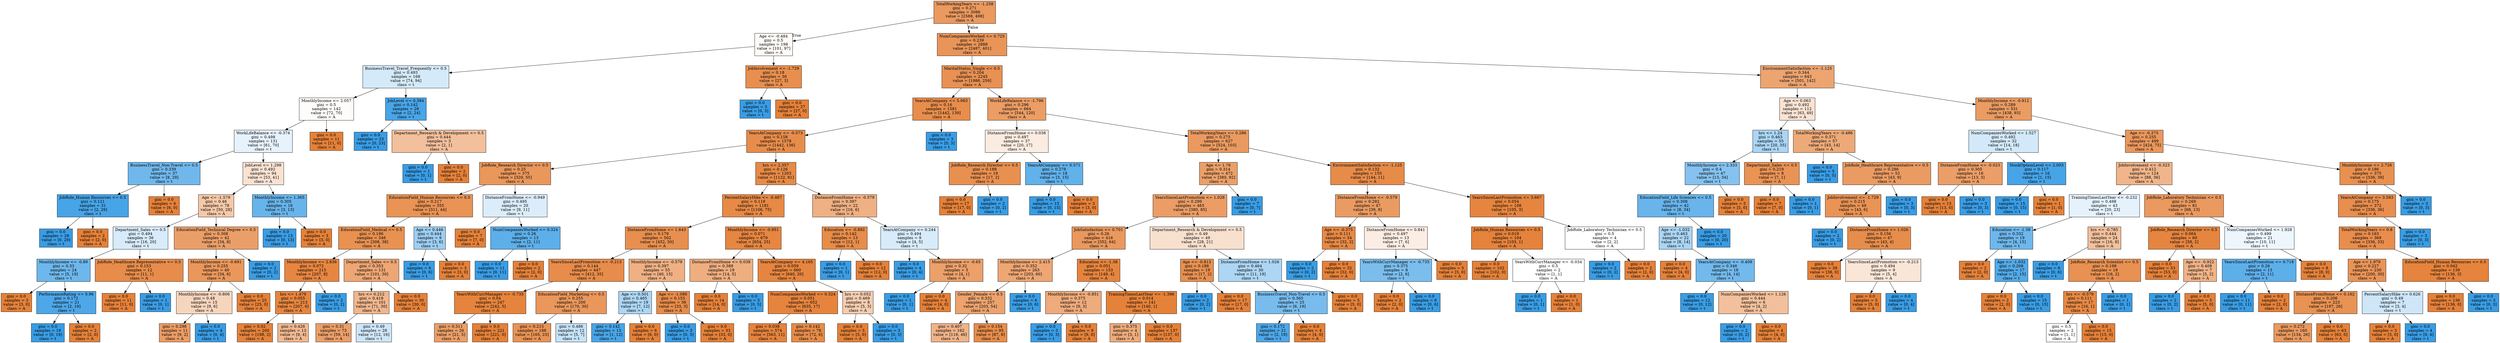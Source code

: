 digraph Tree {
node [shape=box, style="filled", color="black"] ;
0 [label="TotalWorkingYears <= -1.258\ngini = 0.271\nsamples = 3086\nvalue = [2588, 498]\nclass = A", fillcolor="#ea995f"] ;
1 [label="Age <= -0.484\ngini = 0.5\nsamples = 198\nvalue = [101, 97]\nclass = A", fillcolor="#fefaf7"] ;
0 -> 1 [labeldistance=2.5, labelangle=45, headlabel="True"] ;
2 [label="BusinessTravel_Travel_Frequently <= 0.5\ngini = 0.493\nsamples = 168\nvalue = [74, 94]\nclass = t", fillcolor="#d5eaf9"] ;
1 -> 2 ;
3 [label="MonthlyIncome <= 2.057\ngini = 0.5\nsamples = 142\nvalue = [72, 70]\nclass = A", fillcolor="#fefcfa"] ;
2 -> 3 ;
4 [label="WorkLifeBalance <= -0.374\ngini = 0.498\nsamples = 131\nvalue = [61, 70]\nclass = t", fillcolor="#e6f2fc"] ;
3 -> 4 ;
5 [label="BusinessTravel_Non-Travel <= 0.5\ngini = 0.339\nsamples = 37\nvalue = [8, 29]\nclass = t", fillcolor="#70b8ec"] ;
4 -> 5 ;
6 [label="JobRole_Human Resources <= 0.5\ngini = 0.121\nsamples = 31\nvalue = [2, 29]\nclass = t", fillcolor="#47a4e7"] ;
5 -> 6 ;
7 [label="gini = 0.0\nsamples = 29\nvalue = [0, 29]\nclass = t", fillcolor="#399de5"] ;
6 -> 7 ;
8 [label="gini = 0.0\nsamples = 2\nvalue = [2, 0]\nclass = A", fillcolor="#e58139"] ;
6 -> 8 ;
9 [label="gini = 0.0\nsamples = 6\nvalue = [6, 0]\nclass = A", fillcolor="#e58139"] ;
5 -> 9 ;
10 [label="JobLevel <= 1.298\ngini = 0.492\nsamples = 94\nvalue = [53, 41]\nclass = A", fillcolor="#f9e2d2"] ;
4 -> 10 ;
11 [label="Age <= -1.579\ngini = 0.46\nsamples = 78\nvalue = [50, 28]\nclass = A", fillcolor="#f4c8a8"] ;
10 -> 11 ;
12 [label="Department_Sales <= 0.5\ngini = 0.494\nsamples = 36\nvalue = [16, 20]\nclass = t", fillcolor="#d7ebfa"] ;
11 -> 12 ;
13 [label="MonthlyIncome <= -0.89\ngini = 0.33\nsamples = 24\nvalue = [5, 19]\nclass = t", fillcolor="#6db7ec"] ;
12 -> 13 ;
14 [label="gini = 0.0\nsamples = 3\nvalue = [3, 0]\nclass = A", fillcolor="#e58139"] ;
13 -> 14 ;
15 [label="PerformanceRating <= 0.96\ngini = 0.172\nsamples = 21\nvalue = [2, 19]\nclass = t", fillcolor="#4ea7e8"] ;
13 -> 15 ;
16 [label="gini = 0.0\nsamples = 19\nvalue = [0, 19]\nclass = t", fillcolor="#399de5"] ;
15 -> 16 ;
17 [label="gini = 0.0\nsamples = 2\nvalue = [2, 0]\nclass = A", fillcolor="#e58139"] ;
15 -> 17 ;
18 [label="JobRole_Healthcare Representative <= 0.5\ngini = 0.153\nsamples = 12\nvalue = [11, 1]\nclass = A", fillcolor="#e78c4b"] ;
12 -> 18 ;
19 [label="gini = 0.0\nsamples = 11\nvalue = [11, 0]\nclass = A", fillcolor="#e58139"] ;
18 -> 19 ;
20 [label="gini = 0.0\nsamples = 1\nvalue = [0, 1]\nclass = t", fillcolor="#399de5"] ;
18 -> 20 ;
21 [label="EducationField_Technical Degree <= 0.5\ngini = 0.308\nsamples = 42\nvalue = [34, 8]\nclass = A", fillcolor="#eb9f68"] ;
11 -> 21 ;
22 [label="MonthlyIncome <= -0.691\ngini = 0.255\nsamples = 40\nvalue = [34, 6]\nclass = A", fillcolor="#ea975c"] ;
21 -> 22 ;
23 [label="MonthlyIncome <= -0.806\ngini = 0.48\nsamples = 15\nvalue = [9, 6]\nclass = A", fillcolor="#f6d5bd"] ;
22 -> 23 ;
24 [label="gini = 0.298\nsamples = 11\nvalue = [9, 2]\nclass = A", fillcolor="#eb9d65"] ;
23 -> 24 ;
25 [label="gini = 0.0\nsamples = 4\nvalue = [0, 4]\nclass = t", fillcolor="#399de5"] ;
23 -> 25 ;
26 [label="gini = 0.0\nsamples = 25\nvalue = [25, 0]\nclass = A", fillcolor="#e58139"] ;
22 -> 26 ;
27 [label="gini = 0.0\nsamples = 2\nvalue = [0, 2]\nclass = t", fillcolor="#399de5"] ;
21 -> 27 ;
28 [label="MonthlyIncome <= 1.365\ngini = 0.305\nsamples = 16\nvalue = [3, 13]\nclass = t", fillcolor="#67b4eb"] ;
10 -> 28 ;
29 [label="gini = 0.0\nsamples = 13\nvalue = [0, 13]\nclass = t", fillcolor="#399de5"] ;
28 -> 29 ;
30 [label="gini = 0.0\nsamples = 3\nvalue = [3, 0]\nclass = A", fillcolor="#e58139"] ;
28 -> 30 ;
31 [label="gini = 0.0\nsamples = 11\nvalue = [11, 0]\nclass = A", fillcolor="#e58139"] ;
3 -> 31 ;
32 [label="JobLevel <= 0.394\ngini = 0.142\nsamples = 26\nvalue = [2, 24]\nclass = t", fillcolor="#49a5e7"] ;
2 -> 32 ;
33 [label="gini = 0.0\nsamples = 23\nvalue = [0, 23]\nclass = t", fillcolor="#399de5"] ;
32 -> 33 ;
34 [label="Department_Research & Development <= 0.5\ngini = 0.444\nsamples = 3\nvalue = [2, 1]\nclass = A", fillcolor="#f2c09c"] ;
32 -> 34 ;
35 [label="gini = 0.0\nsamples = 1\nvalue = [0, 1]\nclass = t", fillcolor="#399de5"] ;
34 -> 35 ;
36 [label="gini = 0.0\nsamples = 2\nvalue = [2, 0]\nclass = A", fillcolor="#e58139"] ;
34 -> 36 ;
37 [label="JobInvolvement <= -1.729\ngini = 0.18\nsamples = 30\nvalue = [27, 3]\nclass = A", fillcolor="#e88f4f"] ;
1 -> 37 ;
38 [label="gini = 0.0\nsamples = 3\nvalue = [0, 3]\nclass = t", fillcolor="#399de5"] ;
37 -> 38 ;
39 [label="gini = 0.0\nsamples = 27\nvalue = [27, 0]\nclass = A", fillcolor="#e58139"] ;
37 -> 39 ;
40 [label="NumCompaniesWorked <= 0.725\ngini = 0.239\nsamples = 2888\nvalue = [2487, 401]\nclass = A", fillcolor="#e99559"] ;
0 -> 40 [labeldistance=2.5, labelangle=-45, headlabel="False"] ;
41 [label="MaritalStatus_Single <= 0.5\ngini = 0.204\nsamples = 2245\nvalue = [1986, 259]\nclass = A", fillcolor="#e89153"] ;
40 -> 41 ;
42 [label="YearsAtCompany <= 5.063\ngini = 0.16\nsamples = 1581\nvalue = [1442, 139]\nclass = A", fillcolor="#e88d4c"] ;
41 -> 42 ;
43 [label="YearsAtCompany <= -0.573\ngini = 0.158\nsamples = 1578\nvalue = [1442, 136]\nclass = A", fillcolor="#e78d4c"] ;
42 -> 43 ;
44 [label="JobRole_Research Director <= 0.5\ngini = 0.25\nsamples = 375\nvalue = [320, 55]\nclass = A", fillcolor="#e9975b"] ;
43 -> 44 ;
45 [label="EducationField_Human Resources <= 0.5\ngini = 0.217\nsamples = 355\nvalue = [311, 44]\nclass = A", fillcolor="#e99355"] ;
44 -> 45 ;
46 [label="EducationField_Medical <= 0.5\ngini = 0.196\nsamples = 346\nvalue = [308, 38]\nclass = A", fillcolor="#e89151"] ;
45 -> 46 ;
47 [label="MonthlyIncome <= 2.836\ngini = 0.072\nsamples = 215\nvalue = [207, 8]\nclass = A", fillcolor="#e68641"] ;
46 -> 47 ;
48 [label="hrs <= 1.479\ngini = 0.055\nsamples = 213\nvalue = [207, 6]\nclass = A", fillcolor="#e6853f"] ;
47 -> 48 ;
49 [label="gini = 0.02\nsamples = 200\nvalue = [198, 2]\nclass = A", fillcolor="#e5823b"] ;
48 -> 49 ;
50 [label="gini = 0.426\nsamples = 13\nvalue = [9, 4]\nclass = A", fillcolor="#f1b991"] ;
48 -> 50 ;
51 [label="gini = 0.0\nsamples = 2\nvalue = [0, 2]\nclass = t", fillcolor="#399de5"] ;
47 -> 51 ;
52 [label="Department_Sales <= 0.5\ngini = 0.353\nsamples = 131\nvalue = [101, 30]\nclass = A", fillcolor="#eda674"] ;
46 -> 52 ;
53 [label="hrs <= 0.212\ngini = 0.418\nsamples = 101\nvalue = [71, 30]\nclass = A", fillcolor="#f0b68d"] ;
52 -> 53 ;
54 [label="gini = 0.31\nsamples = 73\nvalue = [59, 14]\nclass = A", fillcolor="#eb9f68"] ;
53 -> 54 ;
55 [label="gini = 0.49\nsamples = 28\nvalue = [12, 16]\nclass = t", fillcolor="#cee6f8"] ;
53 -> 55 ;
56 [label="gini = 0.0\nsamples = 30\nvalue = [30, 0]\nclass = A", fillcolor="#e58139"] ;
52 -> 56 ;
57 [label="Age <= 0.446\ngini = 0.444\nsamples = 9\nvalue = [3, 6]\nclass = t", fillcolor="#9ccef2"] ;
45 -> 57 ;
58 [label="gini = 0.0\nsamples = 6\nvalue = [0, 6]\nclass = t", fillcolor="#399de5"] ;
57 -> 58 ;
59 [label="gini = 0.0\nsamples = 3\nvalue = [3, 0]\nclass = A", fillcolor="#e58139"] ;
57 -> 59 ;
60 [label="DistanceFromHome <= -0.949\ngini = 0.495\nsamples = 20\nvalue = [9, 11]\nclass = t", fillcolor="#dbedfa"] ;
44 -> 60 ;
61 [label="gini = 0.0\nsamples = 7\nvalue = [7, 0]\nclass = A", fillcolor="#e58139"] ;
60 -> 61 ;
62 [label="NumCompaniesWorked <= 0.324\ngini = 0.26\nsamples = 13\nvalue = [2, 11]\nclass = t", fillcolor="#5dafea"] ;
60 -> 62 ;
63 [label="gini = 0.0\nsamples = 11\nvalue = [0, 11]\nclass = t", fillcolor="#399de5"] ;
62 -> 63 ;
64 [label="gini = 0.0\nsamples = 2\nvalue = [2, 0]\nclass = A", fillcolor="#e58139"] ;
62 -> 64 ;
65 [label="hrs <= 2.357\ngini = 0.126\nsamples = 1203\nvalue = [1122, 81]\nclass = A", fillcolor="#e78a47"] ;
43 -> 65 ;
66 [label="PercentSalaryHike <= -0.467\ngini = 0.119\nsamples = 1181\nvalue = [1106, 75]\nclass = A", fillcolor="#e78a46"] ;
65 -> 66 ;
67 [label="DistanceFromHome <= 1.643\ngini = 0.179\nsamples = 502\nvalue = [452, 50]\nclass = A", fillcolor="#e88f4f"] ;
66 -> 67 ;
68 [label="YearsSinceLastPromotion <= -0.213\ngini = 0.144\nsamples = 447\nvalue = [412, 35]\nclass = A", fillcolor="#e78c4a"] ;
67 -> 68 ;
69 [label="YearsWithCurrManager <= -0.735\ngini = 0.04\nsamples = 247\nvalue = [242, 5]\nclass = A", fillcolor="#e6843d"] ;
68 -> 69 ;
70 [label="gini = 0.311\nsamples = 26\nvalue = [21, 5]\nclass = A", fillcolor="#eb9f68"] ;
69 -> 70 ;
71 [label="gini = 0.0\nsamples = 221\nvalue = [221, 0]\nclass = A", fillcolor="#e58139"] ;
69 -> 71 ;
72 [label="EducationField_Marketing <= 0.5\ngini = 0.255\nsamples = 200\nvalue = [170, 30]\nclass = A", fillcolor="#ea975c"] ;
68 -> 72 ;
73 [label="gini = 0.215\nsamples = 188\nvalue = [165, 23]\nclass = A", fillcolor="#e99355"] ;
72 -> 73 ;
74 [label="gini = 0.486\nsamples = 12\nvalue = [5, 7]\nclass = t", fillcolor="#c6e3f8"] ;
72 -> 74 ;
75 [label="MonthlyIncome <= -0.579\ngini = 0.397\nsamples = 55\nvalue = [40, 15]\nclass = A", fillcolor="#efb083"] ;
67 -> 75 ;
76 [label="Age <= 0.501\ngini = 0.465\nsamples = 19\nvalue = [7, 12]\nclass = t", fillcolor="#acd6f4"] ;
75 -> 76 ;
77 [label="gini = 0.142\nsamples = 13\nvalue = [1, 12]\nclass = t", fillcolor="#49a5e7"] ;
76 -> 77 ;
78 [label="gini = 0.0\nsamples = 6\nvalue = [6, 0]\nclass = A", fillcolor="#e58139"] ;
76 -> 78 ;
79 [label="Age <= -1.086\ngini = 0.153\nsamples = 36\nvalue = [33, 3]\nclass = A", fillcolor="#e78c4b"] ;
75 -> 79 ;
80 [label="gini = 0.0\nsamples = 3\nvalue = [0, 3]\nclass = t", fillcolor="#399de5"] ;
79 -> 80 ;
81 [label="gini = 0.0\nsamples = 33\nvalue = [33, 0]\nclass = A", fillcolor="#e58139"] ;
79 -> 81 ;
82 [label="MonthlyIncome <= -0.951\ngini = 0.071\nsamples = 679\nvalue = [654, 25]\nclass = A", fillcolor="#e68641"] ;
66 -> 82 ;
83 [label="DistanceFromHome <= 0.038\ngini = 0.388\nsamples = 19\nvalue = [14, 5]\nclass = A", fillcolor="#eeae80"] ;
82 -> 83 ;
84 [label="gini = 0.0\nsamples = 14\nvalue = [14, 0]\nclass = A", fillcolor="#e58139"] ;
83 -> 84 ;
85 [label="gini = 0.0\nsamples = 5\nvalue = [0, 5]\nclass = t", fillcolor="#399de5"] ;
83 -> 85 ;
86 [label="YearsAtCompany <= 4.165\ngini = 0.059\nsamples = 660\nvalue = [640, 20]\nclass = A", fillcolor="#e6853f"] ;
82 -> 86 ;
87 [label="NumCompaniesWorked <= 0.324\ngini = 0.051\nsamples = 652\nvalue = [635, 17]\nclass = A", fillcolor="#e6843e"] ;
86 -> 87 ;
88 [label="gini = 0.038\nsamples = 574\nvalue = [563, 11]\nclass = A", fillcolor="#e6833d"] ;
87 -> 88 ;
89 [label="gini = 0.142\nsamples = 78\nvalue = [72, 6]\nclass = A", fillcolor="#e78c49"] ;
87 -> 89 ;
90 [label="hrs <= 0.052\ngini = 0.469\nsamples = 8\nvalue = [5, 3]\nclass = A", fillcolor="#f5cdb0"] ;
86 -> 90 ;
91 [label="gini = 0.0\nsamples = 5\nvalue = [5, 0]\nclass = A", fillcolor="#e58139"] ;
90 -> 91 ;
92 [label="gini = 0.0\nsamples = 3\nvalue = [0, 3]\nclass = t", fillcolor="#399de5"] ;
90 -> 92 ;
93 [label="DistanceFromHome <= -0.579\ngini = 0.397\nsamples = 22\nvalue = [16, 6]\nclass = A", fillcolor="#efb083"] ;
65 -> 93 ;
94 [label="Education <= -0.892\ngini = 0.142\nsamples = 13\nvalue = [12, 1]\nclass = A", fillcolor="#e78c49"] ;
93 -> 94 ;
95 [label="gini = 0.0\nsamples = 1\nvalue = [0, 1]\nclass = t", fillcolor="#399de5"] ;
94 -> 95 ;
96 [label="gini = 0.0\nsamples = 12\nvalue = [12, 0]\nclass = A", fillcolor="#e58139"] ;
94 -> 96 ;
97 [label="YearsAtCompany <= 0.244\ngini = 0.494\nsamples = 9\nvalue = [4, 5]\nclass = t", fillcolor="#d7ebfa"] ;
93 -> 97 ;
98 [label="gini = 0.0\nsamples = 4\nvalue = [0, 4]\nclass = t", fillcolor="#399de5"] ;
97 -> 98 ;
99 [label="MonthlyIncome <= -0.65\ngini = 0.32\nsamples = 5\nvalue = [4, 1]\nclass = A", fillcolor="#eca06a"] ;
97 -> 99 ;
100 [label="gini = 0.0\nsamples = 1\nvalue = [0, 1]\nclass = t", fillcolor="#399de5"] ;
99 -> 100 ;
101 [label="gini = 0.0\nsamples = 4\nvalue = [4, 0]\nclass = A", fillcolor="#e58139"] ;
99 -> 101 ;
102 [label="gini = 0.0\nsamples = 3\nvalue = [0, 3]\nclass = t", fillcolor="#399de5"] ;
42 -> 102 ;
103 [label="WorkLifeBalance <= -1.796\ngini = 0.296\nsamples = 664\nvalue = [544, 120]\nclass = A", fillcolor="#eb9d65"] ;
41 -> 103 ;
104 [label="DistanceFromHome <= 0.038\ngini = 0.497\nsamples = 37\nvalue = [20, 17]\nclass = A", fillcolor="#fbece1"] ;
103 -> 104 ;
105 [label="JobRole_Research Director <= 0.5\ngini = 0.188\nsamples = 19\nvalue = [17, 2]\nclass = A", fillcolor="#e89050"] ;
104 -> 105 ;
106 [label="gini = 0.0\nsamples = 17\nvalue = [17, 0]\nclass = A", fillcolor="#e58139"] ;
105 -> 106 ;
107 [label="gini = 0.0\nsamples = 2\nvalue = [0, 2]\nclass = t", fillcolor="#399de5"] ;
105 -> 107 ;
108 [label="YearsAtCompany <= 0.571\ngini = 0.278\nsamples = 18\nvalue = [3, 15]\nclass = t", fillcolor="#61b1ea"] ;
104 -> 108 ;
109 [label="gini = 0.0\nsamples = 15\nvalue = [0, 15]\nclass = t", fillcolor="#399de5"] ;
108 -> 109 ;
110 [label="gini = 0.0\nsamples = 3\nvalue = [3, 0]\nclass = A", fillcolor="#e58139"] ;
108 -> 110 ;
111 [label="TotalWorkingYears <= 0.286\ngini = 0.275\nsamples = 627\nvalue = [524, 103]\nclass = A", fillcolor="#ea9a60"] ;
103 -> 111 ;
112 [label="Age <= 1.76\ngini = 0.314\nsamples = 472\nvalue = [380, 92]\nclass = A", fillcolor="#eba069"] ;
111 -> 112 ;
113 [label="YearsSinceLastPromotion <= 1.028\ngini = 0.299\nsamples = 465\nvalue = [380, 85]\nclass = A", fillcolor="#eb9d65"] ;
112 -> 113 ;
114 [label="JobSatisfaction <= 0.701\ngini = 0.26\nsamples = 416\nvalue = [352, 64]\nclass = A", fillcolor="#ea985d"] ;
113 -> 114 ;
115 [label="MonthlyIncome <= 2.415\ngini = 0.352\nsamples = 263\nvalue = [203, 60]\nclass = A", fillcolor="#eda674"] ;
114 -> 115 ;
116 [label="Gender_Female <= 0.5\ngini = 0.332\nsamples = 257\nvalue = [203, 54]\nclass = A", fillcolor="#eca36e"] ;
115 -> 116 ;
117 [label="gini = 0.407\nsamples = 162\nvalue = [116, 46]\nclass = A", fillcolor="#efb388"] ;
116 -> 117 ;
118 [label="gini = 0.154\nsamples = 95\nvalue = [87, 8]\nclass = A", fillcolor="#e78d4b"] ;
116 -> 118 ;
119 [label="gini = 0.0\nsamples = 6\nvalue = [0, 6]\nclass = t", fillcolor="#399de5"] ;
115 -> 119 ;
120 [label="Education <= -1.38\ngini = 0.051\nsamples = 153\nvalue = [149, 4]\nclass = A", fillcolor="#e6843e"] ;
114 -> 120 ;
121 [label="MonthlyIncome <= -0.851\ngini = 0.375\nsamples = 12\nvalue = [9, 3]\nclass = A", fillcolor="#eeab7b"] ;
120 -> 121 ;
122 [label="gini = 0.0\nsamples = 3\nvalue = [0, 3]\nclass = t", fillcolor="#399de5"] ;
121 -> 122 ;
123 [label="gini = 0.0\nsamples = 9\nvalue = [9, 0]\nclass = A", fillcolor="#e58139"] ;
121 -> 123 ;
124 [label="TrainingTimesLastYear <= -1.396\ngini = 0.014\nsamples = 141\nvalue = [140, 1]\nclass = A", fillcolor="#e5823a"] ;
120 -> 124 ;
125 [label="gini = 0.375\nsamples = 4\nvalue = [3, 1]\nclass = A", fillcolor="#eeab7b"] ;
124 -> 125 ;
126 [label="gini = 0.0\nsamples = 137\nvalue = [137, 0]\nclass = A", fillcolor="#e58139"] ;
124 -> 126 ;
127 [label="Department_Research & Development <= 0.5\ngini = 0.49\nsamples = 49\nvalue = [28, 21]\nclass = A", fillcolor="#f8e0ce"] ;
113 -> 127 ;
128 [label="Age <= -0.813\ngini = 0.188\nsamples = 19\nvalue = [17, 2]\nclass = A", fillcolor="#e89050"] ;
127 -> 128 ;
129 [label="gini = 0.0\nsamples = 2\nvalue = [0, 2]\nclass = t", fillcolor="#399de5"] ;
128 -> 129 ;
130 [label="gini = 0.0\nsamples = 17\nvalue = [17, 0]\nclass = A", fillcolor="#e58139"] ;
128 -> 130 ;
131 [label="DistanceFromHome <= 1.026\ngini = 0.464\nsamples = 30\nvalue = [11, 19]\nclass = t", fillcolor="#acd6f4"] ;
127 -> 131 ;
132 [label="BusinessTravel_Non-Travel <= 0.5\ngini = 0.365\nsamples = 25\nvalue = [6, 19]\nclass = t", fillcolor="#78bced"] ;
131 -> 132 ;
133 [label="gini = 0.172\nsamples = 21\nvalue = [2, 19]\nclass = t", fillcolor="#4ea7e8"] ;
132 -> 133 ;
134 [label="gini = 0.0\nsamples = 4\nvalue = [4, 0]\nclass = A", fillcolor="#e58139"] ;
132 -> 134 ;
135 [label="gini = 0.0\nsamples = 5\nvalue = [5, 0]\nclass = A", fillcolor="#e58139"] ;
131 -> 135 ;
136 [label="gini = 0.0\nsamples = 7\nvalue = [0, 7]\nclass = t", fillcolor="#399de5"] ;
112 -> 136 ;
137 [label="EnvironmentSatisfaction <= -1.125\ngini = 0.132\nsamples = 155\nvalue = [144, 11]\nclass = A", fillcolor="#e78b48"] ;
111 -> 137 ;
138 [label="DistanceFromHome <= -0.579\ngini = 0.282\nsamples = 47\nvalue = [39, 8]\nclass = A", fillcolor="#ea9b62"] ;
137 -> 138 ;
139 [label="Age <= -0.375\ngini = 0.111\nsamples = 34\nvalue = [32, 2]\nclass = A", fillcolor="#e78945"] ;
138 -> 139 ;
140 [label="gini = 0.0\nsamples = 2\nvalue = [0, 2]\nclass = t", fillcolor="#399de5"] ;
139 -> 140 ;
141 [label="gini = 0.0\nsamples = 32\nvalue = [32, 0]\nclass = A", fillcolor="#e58139"] ;
139 -> 141 ;
142 [label="DistanceFromHome <= 0.841\ngini = 0.497\nsamples = 13\nvalue = [7, 6]\nclass = A", fillcolor="#fbede3"] ;
138 -> 142 ;
143 [label="YearsWithCurrManager <= -0.735\ngini = 0.375\nsamples = 8\nvalue = [2, 6]\nclass = t", fillcolor="#7bbeee"] ;
142 -> 143 ;
144 [label="gini = 0.0\nsamples = 2\nvalue = [2, 0]\nclass = A", fillcolor="#e58139"] ;
143 -> 144 ;
145 [label="gini = 0.0\nsamples = 6\nvalue = [0, 6]\nclass = t", fillcolor="#399de5"] ;
143 -> 145 ;
146 [label="gini = 0.0\nsamples = 5\nvalue = [5, 0]\nclass = A", fillcolor="#e58139"] ;
142 -> 146 ;
147 [label="YearsSinceLastPromotion <= 3.667\ngini = 0.054\nsamples = 108\nvalue = [105, 3]\nclass = A", fillcolor="#e6853f"] ;
137 -> 147 ;
148 [label="JobRole_Human Resources <= 0.5\ngini = 0.019\nsamples = 104\nvalue = [103, 1]\nclass = A", fillcolor="#e5823b"] ;
147 -> 148 ;
149 [label="gini = 0.0\nsamples = 102\nvalue = [102, 0]\nclass = A", fillcolor="#e58139"] ;
148 -> 149 ;
150 [label="YearsWithCurrManager <= -0.034\ngini = 0.5\nsamples = 2\nvalue = [1, 1]\nclass = A", fillcolor="#ffffff"] ;
148 -> 150 ;
151 [label="gini = 0.0\nsamples = 1\nvalue = [0, 1]\nclass = t", fillcolor="#399de5"] ;
150 -> 151 ;
152 [label="gini = 0.0\nsamples = 1\nvalue = [1, 0]\nclass = A", fillcolor="#e58139"] ;
150 -> 152 ;
153 [label="JobRole_Laboratory Technician <= 0.5\ngini = 0.5\nsamples = 4\nvalue = [2, 2]\nclass = A", fillcolor="#ffffff"] ;
147 -> 153 ;
154 [label="gini = 0.0\nsamples = 2\nvalue = [0, 2]\nclass = t", fillcolor="#399de5"] ;
153 -> 154 ;
155 [label="gini = 0.0\nsamples = 2\nvalue = [2, 0]\nclass = A", fillcolor="#e58139"] ;
153 -> 155 ;
156 [label="EnvironmentSatisfaction <= -1.125\ngini = 0.344\nsamples = 643\nvalue = [501, 142]\nclass = A", fillcolor="#eca571"] ;
40 -> 156 ;
157 [label="Age <= 0.063\ngini = 0.492\nsamples = 112\nvalue = [63, 49]\nclass = A", fillcolor="#f9e3d3"] ;
156 -> 157 ;
158 [label="hrs <= 1.24\ngini = 0.463\nsamples = 55\nvalue = [20, 35]\nclass = t", fillcolor="#aad5f4"] ;
157 -> 158 ;
159 [label="MonthlyIncome <= 2.333\ngini = 0.4\nsamples = 47\nvalue = [13, 34]\nclass = t", fillcolor="#85c2ef"] ;
158 -> 159 ;
160 [label="EducationField_Life Sciences <= 0.5\ngini = 0.308\nsamples = 42\nvalue = [8, 34]\nclass = t", fillcolor="#68b4eb"] ;
159 -> 160 ;
161 [label="Age <= -1.032\ngini = 0.463\nsamples = 22\nvalue = [8, 14]\nclass = t", fillcolor="#aad5f4"] ;
160 -> 161 ;
162 [label="gini = 0.0\nsamples = 4\nvalue = [4, 0]\nclass = A", fillcolor="#e58139"] ;
161 -> 162 ;
163 [label="YearsAtCompany <= -0.409\ngini = 0.346\nsamples = 18\nvalue = [4, 14]\nclass = t", fillcolor="#72b9ec"] ;
161 -> 163 ;
164 [label="gini = 0.0\nsamples = 12\nvalue = [0, 12]\nclass = t", fillcolor="#399de5"] ;
163 -> 164 ;
165 [label="NumCompaniesWorked <= 1.126\ngini = 0.444\nsamples = 6\nvalue = [4, 2]\nclass = A", fillcolor="#f2c09c"] ;
163 -> 165 ;
166 [label="gini = 0.0\nsamples = 2\nvalue = [0, 2]\nclass = t", fillcolor="#399de5"] ;
165 -> 166 ;
167 [label="gini = 0.0\nsamples = 4\nvalue = [4, 0]\nclass = A", fillcolor="#e58139"] ;
165 -> 167 ;
168 [label="gini = 0.0\nsamples = 20\nvalue = [0, 20]\nclass = t", fillcolor="#399de5"] ;
160 -> 168 ;
169 [label="gini = 0.0\nsamples = 5\nvalue = [5, 0]\nclass = A", fillcolor="#e58139"] ;
159 -> 169 ;
170 [label="Department_Sales <= 0.5\ngini = 0.219\nsamples = 8\nvalue = [7, 1]\nclass = A", fillcolor="#e99355"] ;
158 -> 170 ;
171 [label="gini = 0.0\nsamples = 7\nvalue = [7, 0]\nclass = A", fillcolor="#e58139"] ;
170 -> 171 ;
172 [label="gini = 0.0\nsamples = 1\nvalue = [0, 1]\nclass = t", fillcolor="#399de5"] ;
170 -> 172 ;
173 [label="TotalWorkingYears <= -0.486\ngini = 0.371\nsamples = 57\nvalue = [43, 14]\nclass = A", fillcolor="#edaa79"] ;
157 -> 173 ;
174 [label="gini = 0.0\nsamples = 5\nvalue = [0, 5]\nclass = t", fillcolor="#399de5"] ;
173 -> 174 ;
175 [label="JobRole_Healthcare Representative <= 0.5\ngini = 0.286\nsamples = 52\nvalue = [43, 9]\nclass = A", fillcolor="#ea9b62"] ;
173 -> 175 ;
176 [label="JobInvolvement <= -1.729\ngini = 0.215\nsamples = 49\nvalue = [43, 6]\nclass = A", fillcolor="#e99355"] ;
175 -> 176 ;
177 [label="gini = 0.0\nsamples = 2\nvalue = [0, 2]\nclass = t", fillcolor="#399de5"] ;
176 -> 177 ;
178 [label="DistanceFromHome <= 1.026\ngini = 0.156\nsamples = 47\nvalue = [43, 4]\nclass = A", fillcolor="#e78d4b"] ;
176 -> 178 ;
179 [label="gini = 0.0\nsamples = 38\nvalue = [38, 0]\nclass = A", fillcolor="#e58139"] ;
178 -> 179 ;
180 [label="YearsSinceLastPromotion <= -0.213\ngini = 0.494\nsamples = 9\nvalue = [5, 4]\nclass = A", fillcolor="#fae6d7"] ;
178 -> 180 ;
181 [label="gini = 0.0\nsamples = 5\nvalue = [5, 0]\nclass = A", fillcolor="#e58139"] ;
180 -> 181 ;
182 [label="gini = 0.0\nsamples = 4\nvalue = [0, 4]\nclass = t", fillcolor="#399de5"] ;
180 -> 182 ;
183 [label="gini = 0.0\nsamples = 3\nvalue = [0, 3]\nclass = t", fillcolor="#399de5"] ;
175 -> 183 ;
184 [label="MonthlyIncome <= -0.912\ngini = 0.289\nsamples = 531\nvalue = [438, 93]\nclass = A", fillcolor="#eb9c63"] ;
156 -> 184 ;
185 [label="NumCompaniesWorked <= 1.527\ngini = 0.492\nsamples = 32\nvalue = [14, 18]\nclass = t", fillcolor="#d3e9f9"] ;
184 -> 185 ;
186 [label="DistanceFromHome <= -0.023\ngini = 0.305\nsamples = 16\nvalue = [13, 3]\nclass = A", fillcolor="#eb9e67"] ;
185 -> 186 ;
187 [label="gini = 0.0\nsamples = 13\nvalue = [13, 0]\nclass = A", fillcolor="#e58139"] ;
186 -> 187 ;
188 [label="gini = 0.0\nsamples = 3\nvalue = [0, 3]\nclass = t", fillcolor="#399de5"] ;
186 -> 188 ;
189 [label="StockOptionLevel <= 2.003\ngini = 0.117\nsamples = 16\nvalue = [1, 15]\nclass = t", fillcolor="#46a4e7"] ;
185 -> 189 ;
190 [label="gini = 0.0\nsamples = 15\nvalue = [0, 15]\nclass = t", fillcolor="#399de5"] ;
189 -> 190 ;
191 [label="gini = 0.0\nsamples = 1\nvalue = [1, 0]\nclass = A", fillcolor="#e58139"] ;
189 -> 191 ;
192 [label="Age <= -0.375\ngini = 0.255\nsamples = 499\nvalue = [424, 75]\nclass = A", fillcolor="#ea975c"] ;
184 -> 192 ;
193 [label="JobInvolvement <= -0.323\ngini = 0.412\nsamples = 124\nvalue = [88, 36]\nclass = A", fillcolor="#f0b58a"] ;
192 -> 193 ;
194 [label="TrainingTimesLastYear <= -0.232\ngini = 0.498\nsamples = 43\nvalue = [20, 23]\nclass = t", fillcolor="#e5f2fc"] ;
193 -> 194 ;
195 [label="Education <= -1.38\ngini = 0.332\nsamples = 19\nvalue = [4, 15]\nclass = t", fillcolor="#6eb7ec"] ;
194 -> 195 ;
196 [label="gini = 0.0\nsamples = 2\nvalue = [2, 0]\nclass = A", fillcolor="#e58139"] ;
195 -> 196 ;
197 [label="Age <= -1.032\ngini = 0.208\nsamples = 17\nvalue = [2, 15]\nclass = t", fillcolor="#53aae8"] ;
195 -> 197 ;
198 [label="gini = 0.0\nsamples = 2\nvalue = [2, 0]\nclass = A", fillcolor="#e58139"] ;
197 -> 198 ;
199 [label="gini = 0.0\nsamples = 15\nvalue = [0, 15]\nclass = t", fillcolor="#399de5"] ;
197 -> 199 ;
200 [label="hrs <= -0.785\ngini = 0.444\nsamples = 24\nvalue = [16, 8]\nclass = A", fillcolor="#f2c09c"] ;
194 -> 200 ;
201 [label="gini = 0.0\nsamples = 6\nvalue = [0, 6]\nclass = t", fillcolor="#399de5"] ;
200 -> 201 ;
202 [label="JobRole_Research Scientist <= 0.5\ngini = 0.198\nsamples = 18\nvalue = [16, 2]\nclass = A", fillcolor="#e89152"] ;
200 -> 202 ;
203 [label="hrs <= -0.579\ngini = 0.111\nsamples = 17\nvalue = [16, 1]\nclass = A", fillcolor="#e78945"] ;
202 -> 203 ;
204 [label="gini = 0.5\nsamples = 2\nvalue = [1, 1]\nclass = A", fillcolor="#ffffff"] ;
203 -> 204 ;
205 [label="gini = 0.0\nsamples = 15\nvalue = [15, 0]\nclass = A", fillcolor="#e58139"] ;
203 -> 205 ;
206 [label="gini = 0.0\nsamples = 1\nvalue = [0, 1]\nclass = t", fillcolor="#399de5"] ;
202 -> 206 ;
207 [label="JobRole_Laboratory Technician <= 0.5\ngini = 0.269\nsamples = 81\nvalue = [68, 13]\nclass = A", fillcolor="#ea995f"] ;
193 -> 207 ;
208 [label="JobRole_Research Director <= 0.5\ngini = 0.064\nsamples = 60\nvalue = [58, 2]\nclass = A", fillcolor="#e68540"] ;
207 -> 208 ;
209 [label="gini = 0.0\nsamples = 53\nvalue = [53, 0]\nclass = A", fillcolor="#e58139"] ;
208 -> 209 ;
210 [label="Age <= -0.922\ngini = 0.408\nsamples = 7\nvalue = [5, 2]\nclass = A", fillcolor="#efb388"] ;
208 -> 210 ;
211 [label="gini = 0.0\nsamples = 2\nvalue = [0, 2]\nclass = t", fillcolor="#399de5"] ;
210 -> 211 ;
212 [label="gini = 0.0\nsamples = 5\nvalue = [5, 0]\nclass = A", fillcolor="#e58139"] ;
210 -> 212 ;
213 [label="NumCompaniesWorked <= 1.928\ngini = 0.499\nsamples = 21\nvalue = [10, 11]\nclass = t", fillcolor="#edf6fd"] ;
207 -> 213 ;
214 [label="YearsSinceLastPromotion <= 0.718\ngini = 0.26\nsamples = 13\nvalue = [2, 11]\nclass = t", fillcolor="#5dafea"] ;
213 -> 214 ;
215 [label="gini = 0.0\nsamples = 11\nvalue = [0, 11]\nclass = t", fillcolor="#399de5"] ;
214 -> 215 ;
216 [label="gini = 0.0\nsamples = 2\nvalue = [2, 0]\nclass = A", fillcolor="#e58139"] ;
214 -> 216 ;
217 [label="gini = 0.0\nsamples = 8\nvalue = [8, 0]\nclass = A", fillcolor="#e58139"] ;
213 -> 217 ;
218 [label="MonthlyIncome <= 2.726\ngini = 0.186\nsamples = 375\nvalue = [336, 39]\nclass = A", fillcolor="#e89050"] ;
192 -> 218 ;
219 [label="YearsAtCompany <= 3.593\ngini = 0.175\nsamples = 372\nvalue = [336, 36]\nclass = A", fillcolor="#e88e4e"] ;
218 -> 219 ;
220 [label="TotalWorkingYears <= 0.8\ngini = 0.163\nsamples = 369\nvalue = [336, 33]\nclass = A", fillcolor="#e88d4c"] ;
219 -> 220 ;
221 [label="Age <= 1.979\ngini = 0.227\nsamples = 230\nvalue = [200, 30]\nclass = A", fillcolor="#e99457"] ;
220 -> 221 ;
222 [label="DistanceFromHome <= 0.162\ngini = 0.206\nsamples = 223\nvalue = [197, 26]\nclass = A", fillcolor="#e89253"] ;
221 -> 222 ;
223 [label="gini = 0.272\nsamples = 160\nvalue = [134, 26]\nclass = A", fillcolor="#ea995f"] ;
222 -> 223 ;
224 [label="gini = 0.0\nsamples = 63\nvalue = [63, 0]\nclass = A", fillcolor="#e58139"] ;
222 -> 224 ;
225 [label="PercentSalaryHike <= 0.626\ngini = 0.49\nsamples = 7\nvalue = [3, 4]\nclass = t", fillcolor="#cee6f8"] ;
221 -> 225 ;
226 [label="gini = 0.0\nsamples = 3\nvalue = [3, 0]\nclass = A", fillcolor="#e58139"] ;
225 -> 226 ;
227 [label="gini = 0.0\nsamples = 4\nvalue = [0, 4]\nclass = t", fillcolor="#399de5"] ;
225 -> 227 ;
228 [label="EducationField_Human Resources <= 0.5\ngini = 0.042\nsamples = 139\nvalue = [136, 3]\nclass = A", fillcolor="#e6843d"] ;
220 -> 228 ;
229 [label="gini = 0.0\nsamples = 136\nvalue = [136, 0]\nclass = A", fillcolor="#e58139"] ;
228 -> 229 ;
230 [label="gini = 0.0\nsamples = 3\nvalue = [0, 3]\nclass = t", fillcolor="#399de5"] ;
228 -> 230 ;
231 [label="gini = 0.0\nsamples = 3\nvalue = [0, 3]\nclass = t", fillcolor="#399de5"] ;
219 -> 231 ;
232 [label="gini = 0.0\nsamples = 3\nvalue = [0, 3]\nclass = t", fillcolor="#399de5"] ;
218 -> 232 ;
}